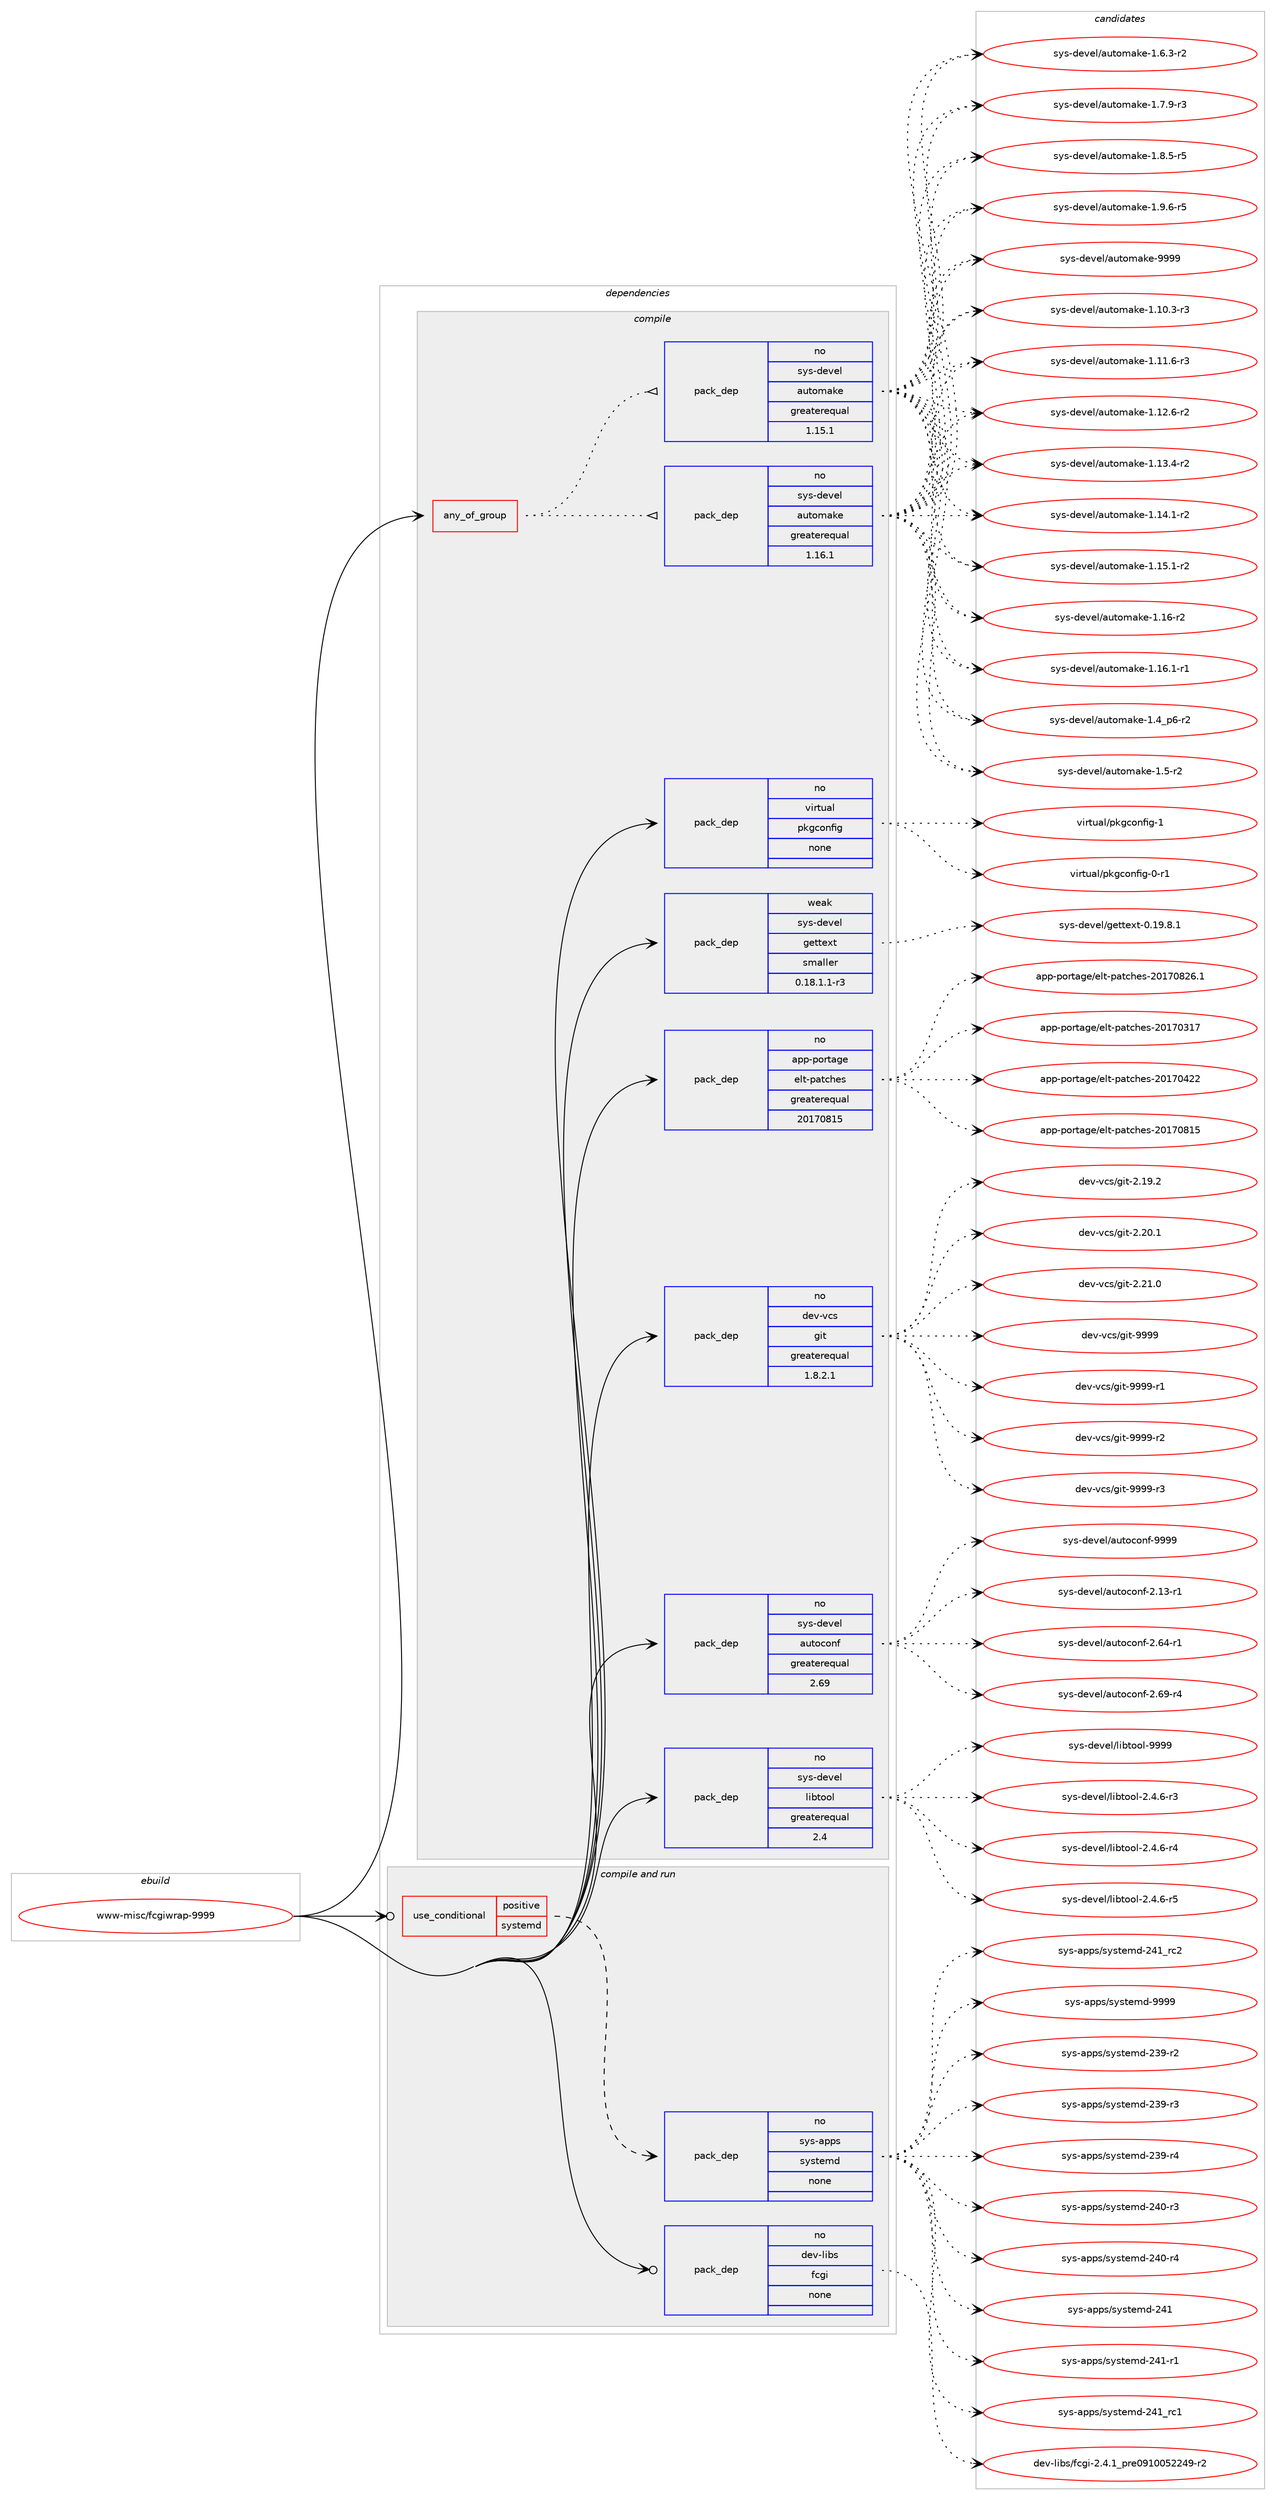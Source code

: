 digraph prolog {

# *************
# Graph options
# *************

newrank=true;
concentrate=true;
compound=true;
graph [rankdir=LR,fontname=Helvetica,fontsize=10,ranksep=1.5];#, ranksep=2.5, nodesep=0.2];
edge  [arrowhead=vee];
node  [fontname=Helvetica,fontsize=10];

# **********
# The ebuild
# **********

subgraph cluster_leftcol {
color=gray;
rank=same;
label=<<i>ebuild</i>>;
id [label="www-misc/fcgiwrap-9999", color=red, width=4, href="../www-misc/fcgiwrap-9999.svg"];
}

# ****************
# The dependencies
# ****************

subgraph cluster_midcol {
color=gray;
label=<<i>dependencies</i>>;
subgraph cluster_compile {
fillcolor="#eeeeee";
style=filled;
label=<<i>compile</i>>;
subgraph any28274 {
dependency1750198 [label=<<TABLE BORDER="0" CELLBORDER="1" CELLSPACING="0" CELLPADDING="4"><TR><TD CELLPADDING="10">any_of_group</TD></TR></TABLE>>, shape=none, color=red];subgraph pack1256674 {
dependency1750199 [label=<<TABLE BORDER="0" CELLBORDER="1" CELLSPACING="0" CELLPADDING="4" WIDTH="220"><TR><TD ROWSPAN="6" CELLPADDING="30">pack_dep</TD></TR><TR><TD WIDTH="110">no</TD></TR><TR><TD>sys-devel</TD></TR><TR><TD>automake</TD></TR><TR><TD>greaterequal</TD></TR><TR><TD>1.16.1</TD></TR></TABLE>>, shape=none, color=blue];
}
dependency1750198:e -> dependency1750199:w [weight=20,style="dotted",arrowhead="oinv"];
subgraph pack1256675 {
dependency1750200 [label=<<TABLE BORDER="0" CELLBORDER="1" CELLSPACING="0" CELLPADDING="4" WIDTH="220"><TR><TD ROWSPAN="6" CELLPADDING="30">pack_dep</TD></TR><TR><TD WIDTH="110">no</TD></TR><TR><TD>sys-devel</TD></TR><TR><TD>automake</TD></TR><TR><TD>greaterequal</TD></TR><TR><TD>1.15.1</TD></TR></TABLE>>, shape=none, color=blue];
}
dependency1750198:e -> dependency1750200:w [weight=20,style="dotted",arrowhead="oinv"];
}
id:e -> dependency1750198:w [weight=20,style="solid",arrowhead="vee"];
subgraph pack1256676 {
dependency1750201 [label=<<TABLE BORDER="0" CELLBORDER="1" CELLSPACING="0" CELLPADDING="4" WIDTH="220"><TR><TD ROWSPAN="6" CELLPADDING="30">pack_dep</TD></TR><TR><TD WIDTH="110">no</TD></TR><TR><TD>app-portage</TD></TR><TR><TD>elt-patches</TD></TR><TR><TD>greaterequal</TD></TR><TR><TD>20170815</TD></TR></TABLE>>, shape=none, color=blue];
}
id:e -> dependency1750201:w [weight=20,style="solid",arrowhead="vee"];
subgraph pack1256677 {
dependency1750202 [label=<<TABLE BORDER="0" CELLBORDER="1" CELLSPACING="0" CELLPADDING="4" WIDTH="220"><TR><TD ROWSPAN="6" CELLPADDING="30">pack_dep</TD></TR><TR><TD WIDTH="110">no</TD></TR><TR><TD>dev-vcs</TD></TR><TR><TD>git</TD></TR><TR><TD>greaterequal</TD></TR><TR><TD>1.8.2.1</TD></TR></TABLE>>, shape=none, color=blue];
}
id:e -> dependency1750202:w [weight=20,style="solid",arrowhead="vee"];
subgraph pack1256678 {
dependency1750203 [label=<<TABLE BORDER="0" CELLBORDER="1" CELLSPACING="0" CELLPADDING="4" WIDTH="220"><TR><TD ROWSPAN="6" CELLPADDING="30">pack_dep</TD></TR><TR><TD WIDTH="110">no</TD></TR><TR><TD>sys-devel</TD></TR><TR><TD>autoconf</TD></TR><TR><TD>greaterequal</TD></TR><TR><TD>2.69</TD></TR></TABLE>>, shape=none, color=blue];
}
id:e -> dependency1750203:w [weight=20,style="solid",arrowhead="vee"];
subgraph pack1256679 {
dependency1750204 [label=<<TABLE BORDER="0" CELLBORDER="1" CELLSPACING="0" CELLPADDING="4" WIDTH="220"><TR><TD ROWSPAN="6" CELLPADDING="30">pack_dep</TD></TR><TR><TD WIDTH="110">no</TD></TR><TR><TD>sys-devel</TD></TR><TR><TD>libtool</TD></TR><TR><TD>greaterequal</TD></TR><TR><TD>2.4</TD></TR></TABLE>>, shape=none, color=blue];
}
id:e -> dependency1750204:w [weight=20,style="solid",arrowhead="vee"];
subgraph pack1256680 {
dependency1750205 [label=<<TABLE BORDER="0" CELLBORDER="1" CELLSPACING="0" CELLPADDING="4" WIDTH="220"><TR><TD ROWSPAN="6" CELLPADDING="30">pack_dep</TD></TR><TR><TD WIDTH="110">no</TD></TR><TR><TD>virtual</TD></TR><TR><TD>pkgconfig</TD></TR><TR><TD>none</TD></TR><TR><TD></TD></TR></TABLE>>, shape=none, color=blue];
}
id:e -> dependency1750205:w [weight=20,style="solid",arrowhead="vee"];
subgraph pack1256681 {
dependency1750206 [label=<<TABLE BORDER="0" CELLBORDER="1" CELLSPACING="0" CELLPADDING="4" WIDTH="220"><TR><TD ROWSPAN="6" CELLPADDING="30">pack_dep</TD></TR><TR><TD WIDTH="110">weak</TD></TR><TR><TD>sys-devel</TD></TR><TR><TD>gettext</TD></TR><TR><TD>smaller</TD></TR><TR><TD>0.18.1.1-r3</TD></TR></TABLE>>, shape=none, color=blue];
}
id:e -> dependency1750206:w [weight=20,style="solid",arrowhead="vee"];
}
subgraph cluster_compileandrun {
fillcolor="#eeeeee";
style=filled;
label=<<i>compile and run</i>>;
subgraph cond464255 {
dependency1750207 [label=<<TABLE BORDER="0" CELLBORDER="1" CELLSPACING="0" CELLPADDING="4"><TR><TD ROWSPAN="3" CELLPADDING="10">use_conditional</TD></TR><TR><TD>positive</TD></TR><TR><TD>systemd</TD></TR></TABLE>>, shape=none, color=red];
subgraph pack1256682 {
dependency1750208 [label=<<TABLE BORDER="0" CELLBORDER="1" CELLSPACING="0" CELLPADDING="4" WIDTH="220"><TR><TD ROWSPAN="6" CELLPADDING="30">pack_dep</TD></TR><TR><TD WIDTH="110">no</TD></TR><TR><TD>sys-apps</TD></TR><TR><TD>systemd</TD></TR><TR><TD>none</TD></TR><TR><TD></TD></TR></TABLE>>, shape=none, color=blue];
}
dependency1750207:e -> dependency1750208:w [weight=20,style="dashed",arrowhead="vee"];
}
id:e -> dependency1750207:w [weight=20,style="solid",arrowhead="odotvee"];
subgraph pack1256683 {
dependency1750209 [label=<<TABLE BORDER="0" CELLBORDER="1" CELLSPACING="0" CELLPADDING="4" WIDTH="220"><TR><TD ROWSPAN="6" CELLPADDING="30">pack_dep</TD></TR><TR><TD WIDTH="110">no</TD></TR><TR><TD>dev-libs</TD></TR><TR><TD>fcgi</TD></TR><TR><TD>none</TD></TR><TR><TD></TD></TR></TABLE>>, shape=none, color=blue];
}
id:e -> dependency1750209:w [weight=20,style="solid",arrowhead="odotvee"];
}
subgraph cluster_run {
fillcolor="#eeeeee";
style=filled;
label=<<i>run</i>>;
}
}

# **************
# The candidates
# **************

subgraph cluster_choices {
rank=same;
color=gray;
label=<<i>candidates</i>>;

subgraph choice1256674 {
color=black;
nodesep=1;
choice11512111545100101118101108479711711611110997107101454946494846514511451 [label="sys-devel/automake-1.10.3-r3", color=red, width=4,href="../sys-devel/automake-1.10.3-r3.svg"];
choice11512111545100101118101108479711711611110997107101454946494946544511451 [label="sys-devel/automake-1.11.6-r3", color=red, width=4,href="../sys-devel/automake-1.11.6-r3.svg"];
choice11512111545100101118101108479711711611110997107101454946495046544511450 [label="sys-devel/automake-1.12.6-r2", color=red, width=4,href="../sys-devel/automake-1.12.6-r2.svg"];
choice11512111545100101118101108479711711611110997107101454946495146524511450 [label="sys-devel/automake-1.13.4-r2", color=red, width=4,href="../sys-devel/automake-1.13.4-r2.svg"];
choice11512111545100101118101108479711711611110997107101454946495246494511450 [label="sys-devel/automake-1.14.1-r2", color=red, width=4,href="../sys-devel/automake-1.14.1-r2.svg"];
choice11512111545100101118101108479711711611110997107101454946495346494511450 [label="sys-devel/automake-1.15.1-r2", color=red, width=4,href="../sys-devel/automake-1.15.1-r2.svg"];
choice1151211154510010111810110847971171161111099710710145494649544511450 [label="sys-devel/automake-1.16-r2", color=red, width=4,href="../sys-devel/automake-1.16-r2.svg"];
choice11512111545100101118101108479711711611110997107101454946495446494511449 [label="sys-devel/automake-1.16.1-r1", color=red, width=4,href="../sys-devel/automake-1.16.1-r1.svg"];
choice115121115451001011181011084797117116111109971071014549465295112544511450 [label="sys-devel/automake-1.4_p6-r2", color=red, width=4,href="../sys-devel/automake-1.4_p6-r2.svg"];
choice11512111545100101118101108479711711611110997107101454946534511450 [label="sys-devel/automake-1.5-r2", color=red, width=4,href="../sys-devel/automake-1.5-r2.svg"];
choice115121115451001011181011084797117116111109971071014549465446514511450 [label="sys-devel/automake-1.6.3-r2", color=red, width=4,href="../sys-devel/automake-1.6.3-r2.svg"];
choice115121115451001011181011084797117116111109971071014549465546574511451 [label="sys-devel/automake-1.7.9-r3", color=red, width=4,href="../sys-devel/automake-1.7.9-r3.svg"];
choice115121115451001011181011084797117116111109971071014549465646534511453 [label="sys-devel/automake-1.8.5-r5", color=red, width=4,href="../sys-devel/automake-1.8.5-r5.svg"];
choice115121115451001011181011084797117116111109971071014549465746544511453 [label="sys-devel/automake-1.9.6-r5", color=red, width=4,href="../sys-devel/automake-1.9.6-r5.svg"];
choice115121115451001011181011084797117116111109971071014557575757 [label="sys-devel/automake-9999", color=red, width=4,href="../sys-devel/automake-9999.svg"];
dependency1750199:e -> choice11512111545100101118101108479711711611110997107101454946494846514511451:w [style=dotted,weight="100"];
dependency1750199:e -> choice11512111545100101118101108479711711611110997107101454946494946544511451:w [style=dotted,weight="100"];
dependency1750199:e -> choice11512111545100101118101108479711711611110997107101454946495046544511450:w [style=dotted,weight="100"];
dependency1750199:e -> choice11512111545100101118101108479711711611110997107101454946495146524511450:w [style=dotted,weight="100"];
dependency1750199:e -> choice11512111545100101118101108479711711611110997107101454946495246494511450:w [style=dotted,weight="100"];
dependency1750199:e -> choice11512111545100101118101108479711711611110997107101454946495346494511450:w [style=dotted,weight="100"];
dependency1750199:e -> choice1151211154510010111810110847971171161111099710710145494649544511450:w [style=dotted,weight="100"];
dependency1750199:e -> choice11512111545100101118101108479711711611110997107101454946495446494511449:w [style=dotted,weight="100"];
dependency1750199:e -> choice115121115451001011181011084797117116111109971071014549465295112544511450:w [style=dotted,weight="100"];
dependency1750199:e -> choice11512111545100101118101108479711711611110997107101454946534511450:w [style=dotted,weight="100"];
dependency1750199:e -> choice115121115451001011181011084797117116111109971071014549465446514511450:w [style=dotted,weight="100"];
dependency1750199:e -> choice115121115451001011181011084797117116111109971071014549465546574511451:w [style=dotted,weight="100"];
dependency1750199:e -> choice115121115451001011181011084797117116111109971071014549465646534511453:w [style=dotted,weight="100"];
dependency1750199:e -> choice115121115451001011181011084797117116111109971071014549465746544511453:w [style=dotted,weight="100"];
dependency1750199:e -> choice115121115451001011181011084797117116111109971071014557575757:w [style=dotted,weight="100"];
}
subgraph choice1256675 {
color=black;
nodesep=1;
choice11512111545100101118101108479711711611110997107101454946494846514511451 [label="sys-devel/automake-1.10.3-r3", color=red, width=4,href="../sys-devel/automake-1.10.3-r3.svg"];
choice11512111545100101118101108479711711611110997107101454946494946544511451 [label="sys-devel/automake-1.11.6-r3", color=red, width=4,href="../sys-devel/automake-1.11.6-r3.svg"];
choice11512111545100101118101108479711711611110997107101454946495046544511450 [label="sys-devel/automake-1.12.6-r2", color=red, width=4,href="../sys-devel/automake-1.12.6-r2.svg"];
choice11512111545100101118101108479711711611110997107101454946495146524511450 [label="sys-devel/automake-1.13.4-r2", color=red, width=4,href="../sys-devel/automake-1.13.4-r2.svg"];
choice11512111545100101118101108479711711611110997107101454946495246494511450 [label="sys-devel/automake-1.14.1-r2", color=red, width=4,href="../sys-devel/automake-1.14.1-r2.svg"];
choice11512111545100101118101108479711711611110997107101454946495346494511450 [label="sys-devel/automake-1.15.1-r2", color=red, width=4,href="../sys-devel/automake-1.15.1-r2.svg"];
choice1151211154510010111810110847971171161111099710710145494649544511450 [label="sys-devel/automake-1.16-r2", color=red, width=4,href="../sys-devel/automake-1.16-r2.svg"];
choice11512111545100101118101108479711711611110997107101454946495446494511449 [label="sys-devel/automake-1.16.1-r1", color=red, width=4,href="../sys-devel/automake-1.16.1-r1.svg"];
choice115121115451001011181011084797117116111109971071014549465295112544511450 [label="sys-devel/automake-1.4_p6-r2", color=red, width=4,href="../sys-devel/automake-1.4_p6-r2.svg"];
choice11512111545100101118101108479711711611110997107101454946534511450 [label="sys-devel/automake-1.5-r2", color=red, width=4,href="../sys-devel/automake-1.5-r2.svg"];
choice115121115451001011181011084797117116111109971071014549465446514511450 [label="sys-devel/automake-1.6.3-r2", color=red, width=4,href="../sys-devel/automake-1.6.3-r2.svg"];
choice115121115451001011181011084797117116111109971071014549465546574511451 [label="sys-devel/automake-1.7.9-r3", color=red, width=4,href="../sys-devel/automake-1.7.9-r3.svg"];
choice115121115451001011181011084797117116111109971071014549465646534511453 [label="sys-devel/automake-1.8.5-r5", color=red, width=4,href="../sys-devel/automake-1.8.5-r5.svg"];
choice115121115451001011181011084797117116111109971071014549465746544511453 [label="sys-devel/automake-1.9.6-r5", color=red, width=4,href="../sys-devel/automake-1.9.6-r5.svg"];
choice115121115451001011181011084797117116111109971071014557575757 [label="sys-devel/automake-9999", color=red, width=4,href="../sys-devel/automake-9999.svg"];
dependency1750200:e -> choice11512111545100101118101108479711711611110997107101454946494846514511451:w [style=dotted,weight="100"];
dependency1750200:e -> choice11512111545100101118101108479711711611110997107101454946494946544511451:w [style=dotted,weight="100"];
dependency1750200:e -> choice11512111545100101118101108479711711611110997107101454946495046544511450:w [style=dotted,weight="100"];
dependency1750200:e -> choice11512111545100101118101108479711711611110997107101454946495146524511450:w [style=dotted,weight="100"];
dependency1750200:e -> choice11512111545100101118101108479711711611110997107101454946495246494511450:w [style=dotted,weight="100"];
dependency1750200:e -> choice11512111545100101118101108479711711611110997107101454946495346494511450:w [style=dotted,weight="100"];
dependency1750200:e -> choice1151211154510010111810110847971171161111099710710145494649544511450:w [style=dotted,weight="100"];
dependency1750200:e -> choice11512111545100101118101108479711711611110997107101454946495446494511449:w [style=dotted,weight="100"];
dependency1750200:e -> choice115121115451001011181011084797117116111109971071014549465295112544511450:w [style=dotted,weight="100"];
dependency1750200:e -> choice11512111545100101118101108479711711611110997107101454946534511450:w [style=dotted,weight="100"];
dependency1750200:e -> choice115121115451001011181011084797117116111109971071014549465446514511450:w [style=dotted,weight="100"];
dependency1750200:e -> choice115121115451001011181011084797117116111109971071014549465546574511451:w [style=dotted,weight="100"];
dependency1750200:e -> choice115121115451001011181011084797117116111109971071014549465646534511453:w [style=dotted,weight="100"];
dependency1750200:e -> choice115121115451001011181011084797117116111109971071014549465746544511453:w [style=dotted,weight="100"];
dependency1750200:e -> choice115121115451001011181011084797117116111109971071014557575757:w [style=dotted,weight="100"];
}
subgraph choice1256676 {
color=black;
nodesep=1;
choice97112112451121111141169710310147101108116451129711699104101115455048495548514955 [label="app-portage/elt-patches-20170317", color=red, width=4,href="../app-portage/elt-patches-20170317.svg"];
choice97112112451121111141169710310147101108116451129711699104101115455048495548525050 [label="app-portage/elt-patches-20170422", color=red, width=4,href="../app-portage/elt-patches-20170422.svg"];
choice97112112451121111141169710310147101108116451129711699104101115455048495548564953 [label="app-portage/elt-patches-20170815", color=red, width=4,href="../app-portage/elt-patches-20170815.svg"];
choice971121124511211111411697103101471011081164511297116991041011154550484955485650544649 [label="app-portage/elt-patches-20170826.1", color=red, width=4,href="../app-portage/elt-patches-20170826.1.svg"];
dependency1750201:e -> choice97112112451121111141169710310147101108116451129711699104101115455048495548514955:w [style=dotted,weight="100"];
dependency1750201:e -> choice97112112451121111141169710310147101108116451129711699104101115455048495548525050:w [style=dotted,weight="100"];
dependency1750201:e -> choice97112112451121111141169710310147101108116451129711699104101115455048495548564953:w [style=dotted,weight="100"];
dependency1750201:e -> choice971121124511211111411697103101471011081164511297116991041011154550484955485650544649:w [style=dotted,weight="100"];
}
subgraph choice1256677 {
color=black;
nodesep=1;
choice10010111845118991154710310511645504649574650 [label="dev-vcs/git-2.19.2", color=red, width=4,href="../dev-vcs/git-2.19.2.svg"];
choice10010111845118991154710310511645504650484649 [label="dev-vcs/git-2.20.1", color=red, width=4,href="../dev-vcs/git-2.20.1.svg"];
choice10010111845118991154710310511645504650494648 [label="dev-vcs/git-2.21.0", color=red, width=4,href="../dev-vcs/git-2.21.0.svg"];
choice1001011184511899115471031051164557575757 [label="dev-vcs/git-9999", color=red, width=4,href="../dev-vcs/git-9999.svg"];
choice10010111845118991154710310511645575757574511449 [label="dev-vcs/git-9999-r1", color=red, width=4,href="../dev-vcs/git-9999-r1.svg"];
choice10010111845118991154710310511645575757574511450 [label="dev-vcs/git-9999-r2", color=red, width=4,href="../dev-vcs/git-9999-r2.svg"];
choice10010111845118991154710310511645575757574511451 [label="dev-vcs/git-9999-r3", color=red, width=4,href="../dev-vcs/git-9999-r3.svg"];
dependency1750202:e -> choice10010111845118991154710310511645504649574650:w [style=dotted,weight="100"];
dependency1750202:e -> choice10010111845118991154710310511645504650484649:w [style=dotted,weight="100"];
dependency1750202:e -> choice10010111845118991154710310511645504650494648:w [style=dotted,weight="100"];
dependency1750202:e -> choice1001011184511899115471031051164557575757:w [style=dotted,weight="100"];
dependency1750202:e -> choice10010111845118991154710310511645575757574511449:w [style=dotted,weight="100"];
dependency1750202:e -> choice10010111845118991154710310511645575757574511450:w [style=dotted,weight="100"];
dependency1750202:e -> choice10010111845118991154710310511645575757574511451:w [style=dotted,weight="100"];
}
subgraph choice1256678 {
color=black;
nodesep=1;
choice1151211154510010111810110847971171161119911111010245504649514511449 [label="sys-devel/autoconf-2.13-r1", color=red, width=4,href="../sys-devel/autoconf-2.13-r1.svg"];
choice1151211154510010111810110847971171161119911111010245504654524511449 [label="sys-devel/autoconf-2.64-r1", color=red, width=4,href="../sys-devel/autoconf-2.64-r1.svg"];
choice1151211154510010111810110847971171161119911111010245504654574511452 [label="sys-devel/autoconf-2.69-r4", color=red, width=4,href="../sys-devel/autoconf-2.69-r4.svg"];
choice115121115451001011181011084797117116111991111101024557575757 [label="sys-devel/autoconf-9999", color=red, width=4,href="../sys-devel/autoconf-9999.svg"];
dependency1750203:e -> choice1151211154510010111810110847971171161119911111010245504649514511449:w [style=dotted,weight="100"];
dependency1750203:e -> choice1151211154510010111810110847971171161119911111010245504654524511449:w [style=dotted,weight="100"];
dependency1750203:e -> choice1151211154510010111810110847971171161119911111010245504654574511452:w [style=dotted,weight="100"];
dependency1750203:e -> choice115121115451001011181011084797117116111991111101024557575757:w [style=dotted,weight="100"];
}
subgraph choice1256679 {
color=black;
nodesep=1;
choice1151211154510010111810110847108105981161111111084550465246544511451 [label="sys-devel/libtool-2.4.6-r3", color=red, width=4,href="../sys-devel/libtool-2.4.6-r3.svg"];
choice1151211154510010111810110847108105981161111111084550465246544511452 [label="sys-devel/libtool-2.4.6-r4", color=red, width=4,href="../sys-devel/libtool-2.4.6-r4.svg"];
choice1151211154510010111810110847108105981161111111084550465246544511453 [label="sys-devel/libtool-2.4.6-r5", color=red, width=4,href="../sys-devel/libtool-2.4.6-r5.svg"];
choice1151211154510010111810110847108105981161111111084557575757 [label="sys-devel/libtool-9999", color=red, width=4,href="../sys-devel/libtool-9999.svg"];
dependency1750204:e -> choice1151211154510010111810110847108105981161111111084550465246544511451:w [style=dotted,weight="100"];
dependency1750204:e -> choice1151211154510010111810110847108105981161111111084550465246544511452:w [style=dotted,weight="100"];
dependency1750204:e -> choice1151211154510010111810110847108105981161111111084550465246544511453:w [style=dotted,weight="100"];
dependency1750204:e -> choice1151211154510010111810110847108105981161111111084557575757:w [style=dotted,weight="100"];
}
subgraph choice1256680 {
color=black;
nodesep=1;
choice11810511411611797108471121071039911111010210510345484511449 [label="virtual/pkgconfig-0-r1", color=red, width=4,href="../virtual/pkgconfig-0-r1.svg"];
choice1181051141161179710847112107103991111101021051034549 [label="virtual/pkgconfig-1", color=red, width=4,href="../virtual/pkgconfig-1.svg"];
dependency1750205:e -> choice11810511411611797108471121071039911111010210510345484511449:w [style=dotted,weight="100"];
dependency1750205:e -> choice1181051141161179710847112107103991111101021051034549:w [style=dotted,weight="100"];
}
subgraph choice1256681 {
color=black;
nodesep=1;
choice1151211154510010111810110847103101116116101120116454846495746564649 [label="sys-devel/gettext-0.19.8.1", color=red, width=4,href="../sys-devel/gettext-0.19.8.1.svg"];
dependency1750206:e -> choice1151211154510010111810110847103101116116101120116454846495746564649:w [style=dotted,weight="100"];
}
subgraph choice1256682 {
color=black;
nodesep=1;
choice115121115459711211211547115121115116101109100455051574511450 [label="sys-apps/systemd-239-r2", color=red, width=4,href="../sys-apps/systemd-239-r2.svg"];
choice115121115459711211211547115121115116101109100455051574511451 [label="sys-apps/systemd-239-r3", color=red, width=4,href="../sys-apps/systemd-239-r3.svg"];
choice115121115459711211211547115121115116101109100455051574511452 [label="sys-apps/systemd-239-r4", color=red, width=4,href="../sys-apps/systemd-239-r4.svg"];
choice115121115459711211211547115121115116101109100455052484511451 [label="sys-apps/systemd-240-r3", color=red, width=4,href="../sys-apps/systemd-240-r3.svg"];
choice115121115459711211211547115121115116101109100455052484511452 [label="sys-apps/systemd-240-r4", color=red, width=4,href="../sys-apps/systemd-240-r4.svg"];
choice11512111545971121121154711512111511610110910045505249 [label="sys-apps/systemd-241", color=red, width=4,href="../sys-apps/systemd-241.svg"];
choice115121115459711211211547115121115116101109100455052494511449 [label="sys-apps/systemd-241-r1", color=red, width=4,href="../sys-apps/systemd-241-r1.svg"];
choice11512111545971121121154711512111511610110910045505249951149949 [label="sys-apps/systemd-241_rc1", color=red, width=4,href="../sys-apps/systemd-241_rc1.svg"];
choice11512111545971121121154711512111511610110910045505249951149950 [label="sys-apps/systemd-241_rc2", color=red, width=4,href="../sys-apps/systemd-241_rc2.svg"];
choice1151211154597112112115471151211151161011091004557575757 [label="sys-apps/systemd-9999", color=red, width=4,href="../sys-apps/systemd-9999.svg"];
dependency1750208:e -> choice115121115459711211211547115121115116101109100455051574511450:w [style=dotted,weight="100"];
dependency1750208:e -> choice115121115459711211211547115121115116101109100455051574511451:w [style=dotted,weight="100"];
dependency1750208:e -> choice115121115459711211211547115121115116101109100455051574511452:w [style=dotted,weight="100"];
dependency1750208:e -> choice115121115459711211211547115121115116101109100455052484511451:w [style=dotted,weight="100"];
dependency1750208:e -> choice115121115459711211211547115121115116101109100455052484511452:w [style=dotted,weight="100"];
dependency1750208:e -> choice11512111545971121121154711512111511610110910045505249:w [style=dotted,weight="100"];
dependency1750208:e -> choice115121115459711211211547115121115116101109100455052494511449:w [style=dotted,weight="100"];
dependency1750208:e -> choice11512111545971121121154711512111511610110910045505249951149949:w [style=dotted,weight="100"];
dependency1750208:e -> choice11512111545971121121154711512111511610110910045505249951149950:w [style=dotted,weight="100"];
dependency1750208:e -> choice1151211154597112112115471151211151161011091004557575757:w [style=dotted,weight="100"];
}
subgraph choice1256683 {
color=black;
nodesep=1;
choice1001011184510810598115471029910310545504652464995112114101485749484853505052574511450 [label="dev-libs/fcgi-2.4.1_pre0910052249-r2", color=red, width=4,href="../dev-libs/fcgi-2.4.1_pre0910052249-r2.svg"];
dependency1750209:e -> choice1001011184510810598115471029910310545504652464995112114101485749484853505052574511450:w [style=dotted,weight="100"];
}
}

}
